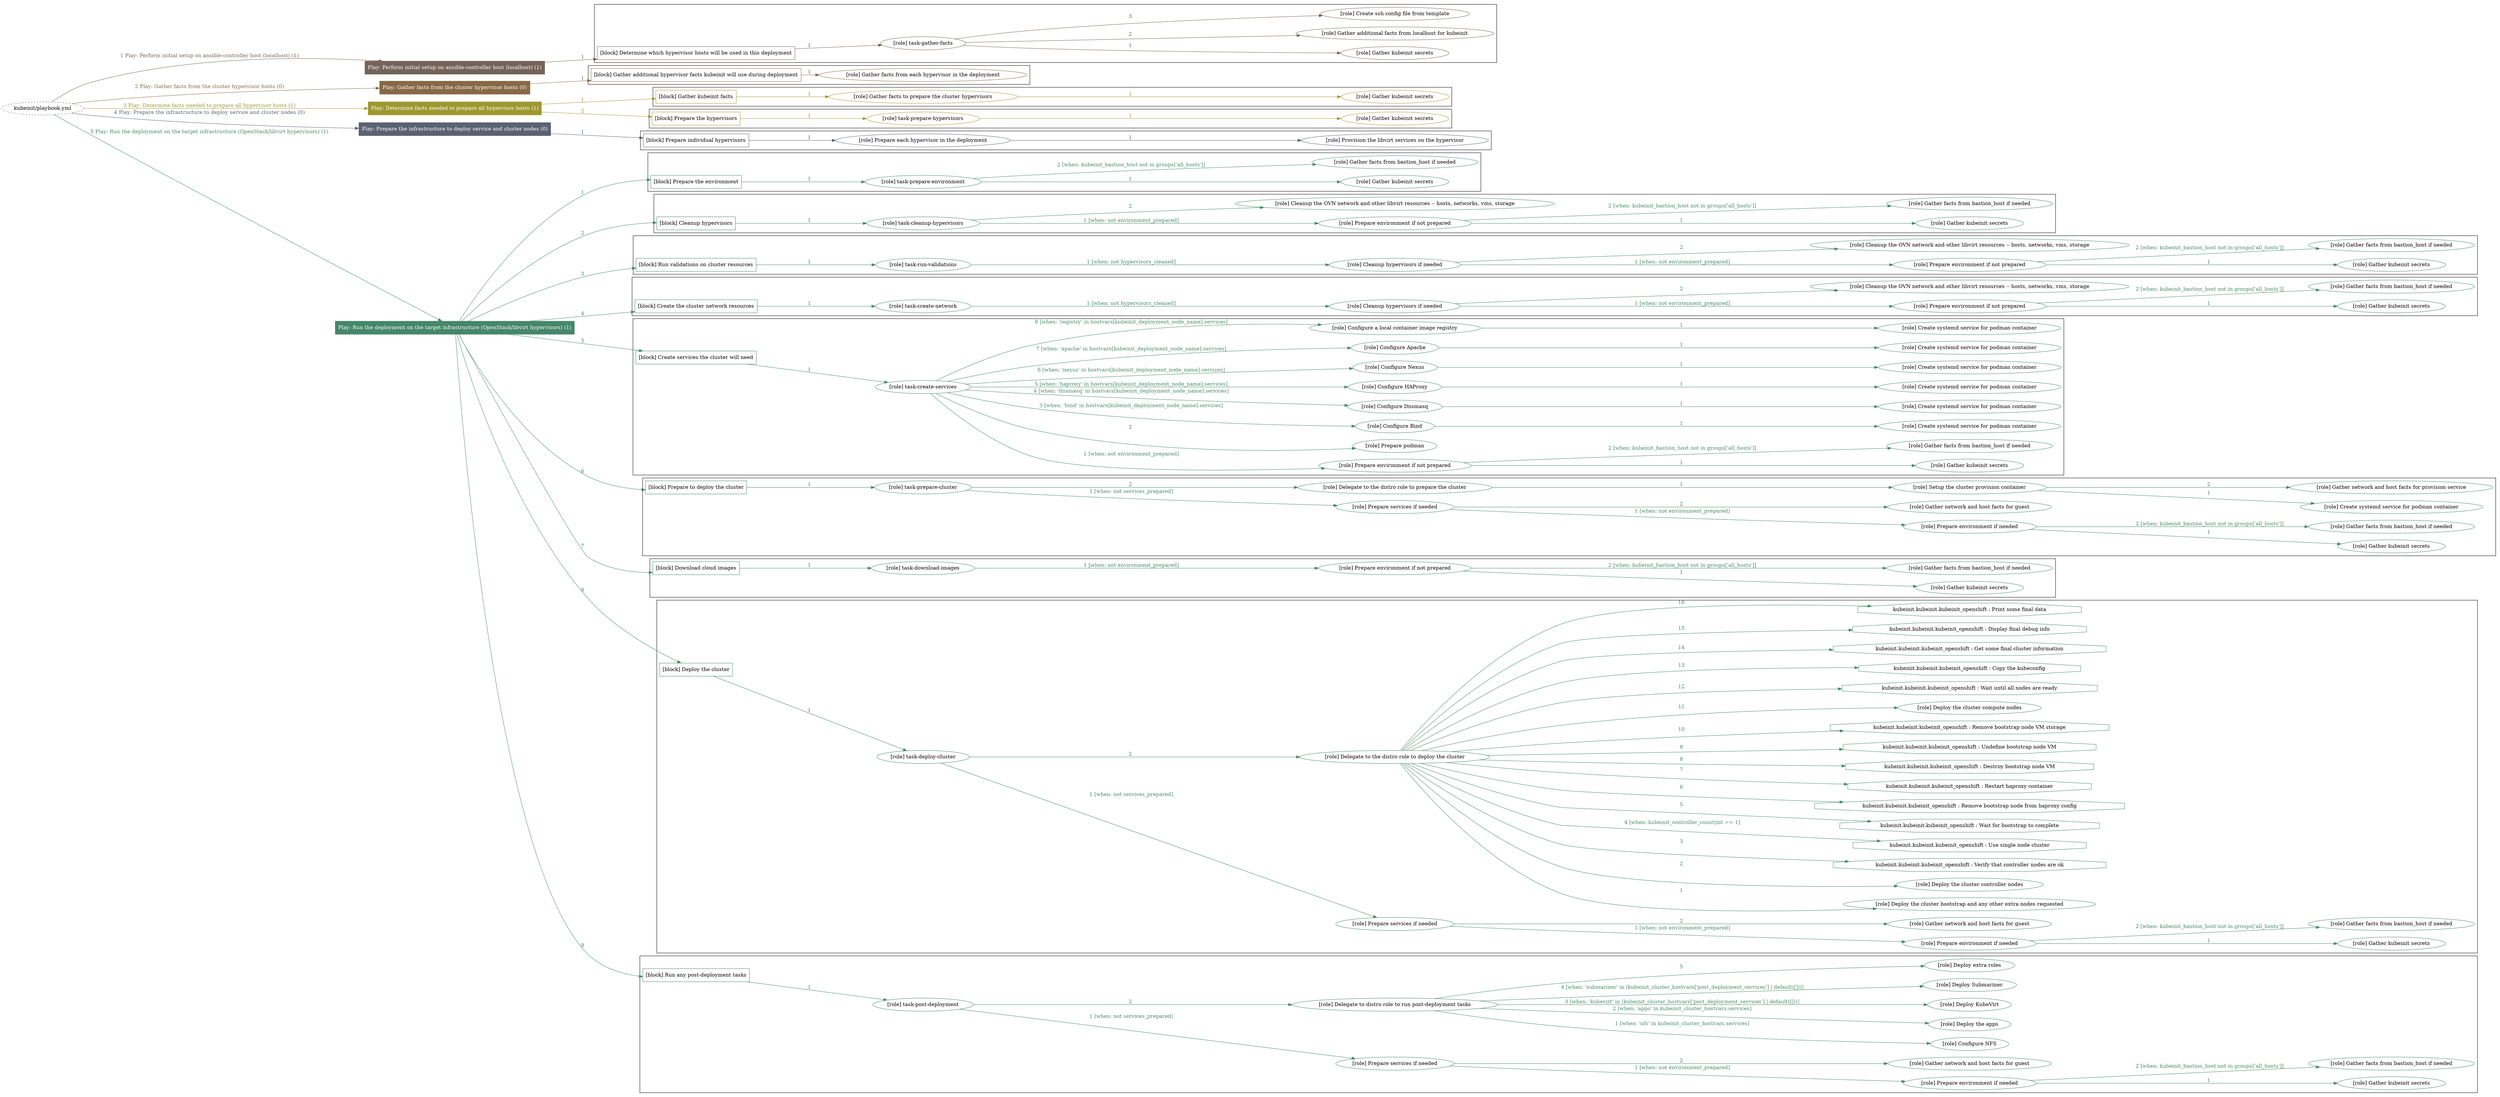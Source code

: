 digraph {
	graph [concentrate=true ordering=in rankdir=LR ratio=fill]
	edge [esep=5 sep=10]
	"kubeinit/playbook.yml" [URL="/home/runner/work/kubeinit/kubeinit/kubeinit/playbook.yml" id=playbook_da31b934 style=dotted]
	"kubeinit/playbook.yml" -> play_1d0203ab [label="1 Play: Perform initial setup on ansible-controller host (localhost) (1)" color="#746358" fontcolor="#746358" id=edge_play_1d0203ab labeltooltip="1 Play: Perform initial setup on ansible-controller host (localhost) (1)" tooltip="1 Play: Perform initial setup on ansible-controller host (localhost) (1)"]
	subgraph "Play: Perform initial setup on ansible-controller host (localhost) (1)" {
		play_1d0203ab [label="Play: Perform initial setup on ansible-controller host (localhost) (1)" URL="/home/runner/work/kubeinit/kubeinit/kubeinit/playbook.yml" color="#746358" fontcolor="#ffffff" id=play_1d0203ab shape=box style=filled tooltip=localhost]
		play_1d0203ab -> block_f257b428 [label=1 color="#746358" fontcolor="#746358" id=edge_block_f257b428 labeltooltip=1 tooltip=1]
		subgraph cluster_block_f257b428 {
			block_f257b428 [label="[block] Determine which hypervisor hosts will be used in this deployment" URL="/home/runner/work/kubeinit/kubeinit/kubeinit/playbook.yml" color="#746358" id=block_f257b428 labeltooltip="Determine which hypervisor hosts will be used in this deployment" shape=box tooltip="Determine which hypervisor hosts will be used in this deployment"]
			block_f257b428 -> role_758df5f3 [label="1 " color="#746358" fontcolor="#746358" id=edge_role_758df5f3 labeltooltip="1 " tooltip="1 "]
			subgraph "task-gather-facts" {
				role_758df5f3 [label="[role] task-gather-facts" URL="/home/runner/work/kubeinit/kubeinit/kubeinit/playbook.yml" color="#746358" id=role_758df5f3 tooltip="task-gather-facts"]
				role_758df5f3 -> role_bb95858b [label="1 " color="#746358" fontcolor="#746358" id=edge_role_bb95858b labeltooltip="1 " tooltip="1 "]
				subgraph "Gather kubeinit secrets" {
					role_bb95858b [label="[role] Gather kubeinit secrets" URL="/home/runner/.ansible/collections/ansible_collections/kubeinit/kubeinit/roles/kubeinit_prepare/tasks/build_hypervisors_group.yml" color="#746358" id=role_bb95858b tooltip="Gather kubeinit secrets"]
				}
				role_758df5f3 -> role_72565f92 [label="2 " color="#746358" fontcolor="#746358" id=edge_role_72565f92 labeltooltip="2 " tooltip="2 "]
				subgraph "Gather additional facts from localhost for kubeinit" {
					role_72565f92 [label="[role] Gather additional facts from localhost for kubeinit" URL="/home/runner/.ansible/collections/ansible_collections/kubeinit/kubeinit/roles/kubeinit_prepare/tasks/build_hypervisors_group.yml" color="#746358" id=role_72565f92 tooltip="Gather additional facts from localhost for kubeinit"]
				}
				role_758df5f3 -> role_5e441957 [label="3 " color="#746358" fontcolor="#746358" id=edge_role_5e441957 labeltooltip="3 " tooltip="3 "]
				subgraph "Create ssh config file from template" {
					role_5e441957 [label="[role] Create ssh config file from template" URL="/home/runner/.ansible/collections/ansible_collections/kubeinit/kubeinit/roles/kubeinit_prepare/tasks/build_hypervisors_group.yml" color="#746358" id=role_5e441957 tooltip="Create ssh config file from template"]
				}
			}
		}
	}
	"kubeinit/playbook.yml" -> play_ead19460 [label="2 Play: Gather facts from the cluster hypervisor hosts (0)" color="#876945" fontcolor="#876945" id=edge_play_ead19460 labeltooltip="2 Play: Gather facts from the cluster hypervisor hosts (0)" tooltip="2 Play: Gather facts from the cluster hypervisor hosts (0)"]
	subgraph "Play: Gather facts from the cluster hypervisor hosts (0)" {
		play_ead19460 [label="Play: Gather facts from the cluster hypervisor hosts (0)" URL="/home/runner/work/kubeinit/kubeinit/kubeinit/playbook.yml" color="#876945" fontcolor="#ffffff" id=play_ead19460 shape=box style=filled tooltip="Play: Gather facts from the cluster hypervisor hosts (0)"]
		play_ead19460 -> block_5b302a0c [label=1 color="#876945" fontcolor="#876945" id=edge_block_5b302a0c labeltooltip=1 tooltip=1]
		subgraph cluster_block_5b302a0c {
			block_5b302a0c [label="[block] Gather additional hypervisor facts kubeinit will use during deployment" URL="/home/runner/work/kubeinit/kubeinit/kubeinit/playbook.yml" color="#876945" id=block_5b302a0c labeltooltip="Gather additional hypervisor facts kubeinit will use during deployment" shape=box tooltip="Gather additional hypervisor facts kubeinit will use during deployment"]
			block_5b302a0c -> role_25859866 [label="1 " color="#876945" fontcolor="#876945" id=edge_role_25859866 labeltooltip="1 " tooltip="1 "]
			subgraph "Gather facts from each hypervisor in the deployment" {
				role_25859866 [label="[role] Gather facts from each hypervisor in the deployment" URL="/home/runner/work/kubeinit/kubeinit/kubeinit/playbook.yml" color="#876945" id=role_25859866 tooltip="Gather facts from each hypervisor in the deployment"]
			}
		}
	}
	"kubeinit/playbook.yml" -> play_dd91f87d [label="3 Play: Determine facts needed to prepare all hypervisor hosts (1)" color="#9d982f" fontcolor="#9d982f" id=edge_play_dd91f87d labeltooltip="3 Play: Determine facts needed to prepare all hypervisor hosts (1)" tooltip="3 Play: Determine facts needed to prepare all hypervisor hosts (1)"]
	subgraph "Play: Determine facts needed to prepare all hypervisor hosts (1)" {
		play_dd91f87d [label="Play: Determine facts needed to prepare all hypervisor hosts (1)" URL="/home/runner/work/kubeinit/kubeinit/kubeinit/playbook.yml" color="#9d982f" fontcolor="#ffffff" id=play_dd91f87d shape=box style=filled tooltip=localhost]
		play_dd91f87d -> block_fe0fd991 [label=1 color="#9d982f" fontcolor="#9d982f" id=edge_block_fe0fd991 labeltooltip=1 tooltip=1]
		subgraph cluster_block_fe0fd991 {
			block_fe0fd991 [label="[block] Gather kubeinit facts" URL="/home/runner/work/kubeinit/kubeinit/kubeinit/playbook.yml" color="#9d982f" id=block_fe0fd991 labeltooltip="Gather kubeinit facts" shape=box tooltip="Gather kubeinit facts"]
			block_fe0fd991 -> role_13d85ad9 [label="1 " color="#9d982f" fontcolor="#9d982f" id=edge_role_13d85ad9 labeltooltip="1 " tooltip="1 "]
			subgraph "Gather facts to prepare the cluster hypervisors" {
				role_13d85ad9 [label="[role] Gather facts to prepare the cluster hypervisors" URL="/home/runner/work/kubeinit/kubeinit/kubeinit/playbook.yml" color="#9d982f" id=role_13d85ad9 tooltip="Gather facts to prepare the cluster hypervisors"]
				role_13d85ad9 -> role_b30c59b6 [label="1 " color="#9d982f" fontcolor="#9d982f" id=edge_role_b30c59b6 labeltooltip="1 " tooltip="1 "]
				subgraph "Gather kubeinit secrets" {
					role_b30c59b6 [label="[role] Gather kubeinit secrets" URL="/home/runner/.ansible/collections/ansible_collections/kubeinit/kubeinit/roles/kubeinit_prepare/tasks/gather_kubeinit_facts.yml" color="#9d982f" id=role_b30c59b6 tooltip="Gather kubeinit secrets"]
				}
			}
		}
		play_dd91f87d -> block_06d70893 [label=2 color="#9d982f" fontcolor="#9d982f" id=edge_block_06d70893 labeltooltip=2 tooltip=2]
		subgraph cluster_block_06d70893 {
			block_06d70893 [label="[block] Prepare the hypervisors" URL="/home/runner/work/kubeinit/kubeinit/kubeinit/playbook.yml" color="#9d982f" id=block_06d70893 labeltooltip="Prepare the hypervisors" shape=box tooltip="Prepare the hypervisors"]
			block_06d70893 -> role_ae62e9ca [label="1 " color="#9d982f" fontcolor="#9d982f" id=edge_role_ae62e9ca labeltooltip="1 " tooltip="1 "]
			subgraph "task-prepare-hypervisors" {
				role_ae62e9ca [label="[role] task-prepare-hypervisors" URL="/home/runner/work/kubeinit/kubeinit/kubeinit/playbook.yml" color="#9d982f" id=role_ae62e9ca tooltip="task-prepare-hypervisors"]
				role_ae62e9ca -> role_68967fae [label="1 " color="#9d982f" fontcolor="#9d982f" id=edge_role_68967fae labeltooltip="1 " tooltip="1 "]
				subgraph "Gather kubeinit secrets" {
					role_68967fae [label="[role] Gather kubeinit secrets" URL="/home/runner/.ansible/collections/ansible_collections/kubeinit/kubeinit/roles/kubeinit_prepare/tasks/gather_kubeinit_facts.yml" color="#9d982f" id=role_68967fae tooltip="Gather kubeinit secrets"]
				}
			}
		}
	}
	"kubeinit/playbook.yml" -> play_5b8b183d [label="4 Play: Prepare the infrastructure to deploy service and cluster nodes (0)" color="#5a6272" fontcolor="#5a6272" id=edge_play_5b8b183d labeltooltip="4 Play: Prepare the infrastructure to deploy service and cluster nodes (0)" tooltip="4 Play: Prepare the infrastructure to deploy service and cluster nodes (0)"]
	subgraph "Play: Prepare the infrastructure to deploy service and cluster nodes (0)" {
		play_5b8b183d [label="Play: Prepare the infrastructure to deploy service and cluster nodes (0)" URL="/home/runner/work/kubeinit/kubeinit/kubeinit/playbook.yml" color="#5a6272" fontcolor="#ffffff" id=play_5b8b183d shape=box style=filled tooltip="Play: Prepare the infrastructure to deploy service and cluster nodes (0)"]
		play_5b8b183d -> block_e85f3102 [label=1 color="#5a6272" fontcolor="#5a6272" id=edge_block_e85f3102 labeltooltip=1 tooltip=1]
		subgraph cluster_block_e85f3102 {
			block_e85f3102 [label="[block] Prepare individual hypervisors" URL="/home/runner/work/kubeinit/kubeinit/kubeinit/playbook.yml" color="#5a6272" id=block_e85f3102 labeltooltip="Prepare individual hypervisors" shape=box tooltip="Prepare individual hypervisors"]
			block_e85f3102 -> role_07ba7392 [label="1 " color="#5a6272" fontcolor="#5a6272" id=edge_role_07ba7392 labeltooltip="1 " tooltip="1 "]
			subgraph "Prepare each hypervisor in the deployment" {
				role_07ba7392 [label="[role] Prepare each hypervisor in the deployment" URL="/home/runner/work/kubeinit/kubeinit/kubeinit/playbook.yml" color="#5a6272" id=role_07ba7392 tooltip="Prepare each hypervisor in the deployment"]
				role_07ba7392 -> role_624a264e [label="1 " color="#5a6272" fontcolor="#5a6272" id=edge_role_624a264e labeltooltip="1 " tooltip="1 "]
				subgraph "Provision the libvirt services on the hypervisor" {
					role_624a264e [label="[role] Provision the libvirt services on the hypervisor" URL="/home/runner/.ansible/collections/ansible_collections/kubeinit/kubeinit/roles/kubeinit_prepare/tasks/prepare_hypervisor.yml" color="#5a6272" id=role_624a264e tooltip="Provision the libvirt services on the hypervisor"]
				}
			}
		}
	}
	"kubeinit/playbook.yml" -> play_88a7a83b [label="5 Play: Run the deployment on the target infrastructure (OpenStack/libvirt hypervisors) (1)" color="#45876a" fontcolor="#45876a" id=edge_play_88a7a83b labeltooltip="5 Play: Run the deployment on the target infrastructure (OpenStack/libvirt hypervisors) (1)" tooltip="5 Play: Run the deployment on the target infrastructure (OpenStack/libvirt hypervisors) (1)"]
	subgraph "Play: Run the deployment on the target infrastructure (OpenStack/libvirt hypervisors) (1)" {
		play_88a7a83b [label="Play: Run the deployment on the target infrastructure (OpenStack/libvirt hypervisors) (1)" URL="/home/runner/work/kubeinit/kubeinit/kubeinit/playbook.yml" color="#45876a" fontcolor="#ffffff" id=play_88a7a83b shape=box style=filled tooltip=localhost]
		play_88a7a83b -> block_c7cebe25 [label=1 color="#45876a" fontcolor="#45876a" id=edge_block_c7cebe25 labeltooltip=1 tooltip=1]
		subgraph cluster_block_c7cebe25 {
			block_c7cebe25 [label="[block] Prepare the environment" URL="/home/runner/work/kubeinit/kubeinit/kubeinit/playbook.yml" color="#45876a" id=block_c7cebe25 labeltooltip="Prepare the environment" shape=box tooltip="Prepare the environment"]
			block_c7cebe25 -> role_8d4461d4 [label="1 " color="#45876a" fontcolor="#45876a" id=edge_role_8d4461d4 labeltooltip="1 " tooltip="1 "]
			subgraph "task-prepare-environment" {
				role_8d4461d4 [label="[role] task-prepare-environment" URL="/home/runner/work/kubeinit/kubeinit/kubeinit/playbook.yml" color="#45876a" id=role_8d4461d4 tooltip="task-prepare-environment"]
				role_8d4461d4 -> role_42c5a81e [label="1 " color="#45876a" fontcolor="#45876a" id=edge_role_42c5a81e labeltooltip="1 " tooltip="1 "]
				subgraph "Gather kubeinit secrets" {
					role_42c5a81e [label="[role] Gather kubeinit secrets" URL="/home/runner/.ansible/collections/ansible_collections/kubeinit/kubeinit/roles/kubeinit_prepare/tasks/gather_kubeinit_facts.yml" color="#45876a" id=role_42c5a81e tooltip="Gather kubeinit secrets"]
				}
				role_8d4461d4 -> role_a003cf89 [label="2 [when: kubeinit_bastion_host not in groups['all_hosts']]" color="#45876a" fontcolor="#45876a" id=edge_role_a003cf89 labeltooltip="2 [when: kubeinit_bastion_host not in groups['all_hosts']]" tooltip="2 [when: kubeinit_bastion_host not in groups['all_hosts']]"]
				subgraph "Gather facts from bastion_host if needed" {
					role_a003cf89 [label="[role] Gather facts from bastion_host if needed" URL="/home/runner/.ansible/collections/ansible_collections/kubeinit/kubeinit/roles/kubeinit_prepare/tasks/main.yml" color="#45876a" id=role_a003cf89 tooltip="Gather facts from bastion_host if needed"]
				}
			}
		}
		play_88a7a83b -> block_7fa454e2 [label=2 color="#45876a" fontcolor="#45876a" id=edge_block_7fa454e2 labeltooltip=2 tooltip=2]
		subgraph cluster_block_7fa454e2 {
			block_7fa454e2 [label="[block] Cleanup hypervisors" URL="/home/runner/work/kubeinit/kubeinit/kubeinit/playbook.yml" color="#45876a" id=block_7fa454e2 labeltooltip="Cleanup hypervisors" shape=box tooltip="Cleanup hypervisors"]
			block_7fa454e2 -> role_a67870de [label="1 " color="#45876a" fontcolor="#45876a" id=edge_role_a67870de labeltooltip="1 " tooltip="1 "]
			subgraph "task-cleanup-hypervisors" {
				role_a67870de [label="[role] task-cleanup-hypervisors" URL="/home/runner/work/kubeinit/kubeinit/kubeinit/playbook.yml" color="#45876a" id=role_a67870de tooltip="task-cleanup-hypervisors"]
				role_a67870de -> role_8f28aaf3 [label="1 [when: not environment_prepared]" color="#45876a" fontcolor="#45876a" id=edge_role_8f28aaf3 labeltooltip="1 [when: not environment_prepared]" tooltip="1 [when: not environment_prepared]"]
				subgraph "Prepare environment if not prepared" {
					role_8f28aaf3 [label="[role] Prepare environment if not prepared" URL="/home/runner/.ansible/collections/ansible_collections/kubeinit/kubeinit/roles/kubeinit_libvirt/tasks/cleanup_hypervisors.yml" color="#45876a" id=role_8f28aaf3 tooltip="Prepare environment if not prepared"]
					role_8f28aaf3 -> role_8a59d2cc [label="1 " color="#45876a" fontcolor="#45876a" id=edge_role_8a59d2cc labeltooltip="1 " tooltip="1 "]
					subgraph "Gather kubeinit secrets" {
						role_8a59d2cc [label="[role] Gather kubeinit secrets" URL="/home/runner/.ansible/collections/ansible_collections/kubeinit/kubeinit/roles/kubeinit_prepare/tasks/gather_kubeinit_facts.yml" color="#45876a" id=role_8a59d2cc tooltip="Gather kubeinit secrets"]
					}
					role_8f28aaf3 -> role_b80a4fae [label="2 [when: kubeinit_bastion_host not in groups['all_hosts']]" color="#45876a" fontcolor="#45876a" id=edge_role_b80a4fae labeltooltip="2 [when: kubeinit_bastion_host not in groups['all_hosts']]" tooltip="2 [when: kubeinit_bastion_host not in groups['all_hosts']]"]
					subgraph "Gather facts from bastion_host if needed" {
						role_b80a4fae [label="[role] Gather facts from bastion_host if needed" URL="/home/runner/.ansible/collections/ansible_collections/kubeinit/kubeinit/roles/kubeinit_prepare/tasks/main.yml" color="#45876a" id=role_b80a4fae tooltip="Gather facts from bastion_host if needed"]
					}
				}
				role_a67870de -> role_d1f1b82b [label="2 " color="#45876a" fontcolor="#45876a" id=edge_role_d1f1b82b labeltooltip="2 " tooltip="2 "]
				subgraph "Cleanup the OVN network and other libvirt resources -- hosts, networks, vms, storage" {
					role_d1f1b82b [label="[role] Cleanup the OVN network and other libvirt resources -- hosts, networks, vms, storage" URL="/home/runner/.ansible/collections/ansible_collections/kubeinit/kubeinit/roles/kubeinit_libvirt/tasks/cleanup_hypervisors.yml" color="#45876a" id=role_d1f1b82b tooltip="Cleanup the OVN network and other libvirt resources -- hosts, networks, vms, storage"]
				}
			}
		}
		play_88a7a83b -> block_7f9586bf [label=3 color="#45876a" fontcolor="#45876a" id=edge_block_7f9586bf labeltooltip=3 tooltip=3]
		subgraph cluster_block_7f9586bf {
			block_7f9586bf [label="[block] Run validations on cluster resources" URL="/home/runner/work/kubeinit/kubeinit/kubeinit/playbook.yml" color="#45876a" id=block_7f9586bf labeltooltip="Run validations on cluster resources" shape=box tooltip="Run validations on cluster resources"]
			block_7f9586bf -> role_54fa12ba [label="1 " color="#45876a" fontcolor="#45876a" id=edge_role_54fa12ba labeltooltip="1 " tooltip="1 "]
			subgraph "task-run-validations" {
				role_54fa12ba [label="[role] task-run-validations" URL="/home/runner/work/kubeinit/kubeinit/kubeinit/playbook.yml" color="#45876a" id=role_54fa12ba tooltip="task-run-validations"]
				role_54fa12ba -> role_0b58e497 [label="1 [when: not hypervisors_cleaned]" color="#45876a" fontcolor="#45876a" id=edge_role_0b58e497 labeltooltip="1 [when: not hypervisors_cleaned]" tooltip="1 [when: not hypervisors_cleaned]"]
				subgraph "Cleanup hypervisors if needed" {
					role_0b58e497 [label="[role] Cleanup hypervisors if needed" URL="/home/runner/.ansible/collections/ansible_collections/kubeinit/kubeinit/roles/kubeinit_validations/tasks/main.yml" color="#45876a" id=role_0b58e497 tooltip="Cleanup hypervisors if needed"]
					role_0b58e497 -> role_bb60655d [label="1 [when: not environment_prepared]" color="#45876a" fontcolor="#45876a" id=edge_role_bb60655d labeltooltip="1 [when: not environment_prepared]" tooltip="1 [when: not environment_prepared]"]
					subgraph "Prepare environment if not prepared" {
						role_bb60655d [label="[role] Prepare environment if not prepared" URL="/home/runner/.ansible/collections/ansible_collections/kubeinit/kubeinit/roles/kubeinit_libvirt/tasks/cleanup_hypervisors.yml" color="#45876a" id=role_bb60655d tooltip="Prepare environment if not prepared"]
						role_bb60655d -> role_bfdb6ca7 [label="1 " color="#45876a" fontcolor="#45876a" id=edge_role_bfdb6ca7 labeltooltip="1 " tooltip="1 "]
						subgraph "Gather kubeinit secrets" {
							role_bfdb6ca7 [label="[role] Gather kubeinit secrets" URL="/home/runner/.ansible/collections/ansible_collections/kubeinit/kubeinit/roles/kubeinit_prepare/tasks/gather_kubeinit_facts.yml" color="#45876a" id=role_bfdb6ca7 tooltip="Gather kubeinit secrets"]
						}
						role_bb60655d -> role_7c3e80ef [label="2 [when: kubeinit_bastion_host not in groups['all_hosts']]" color="#45876a" fontcolor="#45876a" id=edge_role_7c3e80ef labeltooltip="2 [when: kubeinit_bastion_host not in groups['all_hosts']]" tooltip="2 [when: kubeinit_bastion_host not in groups['all_hosts']]"]
						subgraph "Gather facts from bastion_host if needed" {
							role_7c3e80ef [label="[role] Gather facts from bastion_host if needed" URL="/home/runner/.ansible/collections/ansible_collections/kubeinit/kubeinit/roles/kubeinit_prepare/tasks/main.yml" color="#45876a" id=role_7c3e80ef tooltip="Gather facts from bastion_host if needed"]
						}
					}
					role_0b58e497 -> role_3b21ea08 [label="2 " color="#45876a" fontcolor="#45876a" id=edge_role_3b21ea08 labeltooltip="2 " tooltip="2 "]
					subgraph "Cleanup the OVN network and other libvirt resources -- hosts, networks, vms, storage" {
						role_3b21ea08 [label="[role] Cleanup the OVN network and other libvirt resources -- hosts, networks, vms, storage" URL="/home/runner/.ansible/collections/ansible_collections/kubeinit/kubeinit/roles/kubeinit_libvirt/tasks/cleanup_hypervisors.yml" color="#45876a" id=role_3b21ea08 tooltip="Cleanup the OVN network and other libvirt resources -- hosts, networks, vms, storage"]
					}
				}
			}
		}
		play_88a7a83b -> block_b17b0354 [label=4 color="#45876a" fontcolor="#45876a" id=edge_block_b17b0354 labeltooltip=4 tooltip=4]
		subgraph cluster_block_b17b0354 {
			block_b17b0354 [label="[block] Create the cluster network resources" URL="/home/runner/work/kubeinit/kubeinit/kubeinit/playbook.yml" color="#45876a" id=block_b17b0354 labeltooltip="Create the cluster network resources" shape=box tooltip="Create the cluster network resources"]
			block_b17b0354 -> role_840c30ca [label="1 " color="#45876a" fontcolor="#45876a" id=edge_role_840c30ca labeltooltip="1 " tooltip="1 "]
			subgraph "task-create-network" {
				role_840c30ca [label="[role] task-create-network" URL="/home/runner/work/kubeinit/kubeinit/kubeinit/playbook.yml" color="#45876a" id=role_840c30ca tooltip="task-create-network"]
				role_840c30ca -> role_209e6685 [label="1 [when: not hypervisors_cleaned]" color="#45876a" fontcolor="#45876a" id=edge_role_209e6685 labeltooltip="1 [when: not hypervisors_cleaned]" tooltip="1 [when: not hypervisors_cleaned]"]
				subgraph "Cleanup hypervisors if needed" {
					role_209e6685 [label="[role] Cleanup hypervisors if needed" URL="/home/runner/.ansible/collections/ansible_collections/kubeinit/kubeinit/roles/kubeinit_libvirt/tasks/create_network.yml" color="#45876a" id=role_209e6685 tooltip="Cleanup hypervisors if needed"]
					role_209e6685 -> role_0b15f716 [label="1 [when: not environment_prepared]" color="#45876a" fontcolor="#45876a" id=edge_role_0b15f716 labeltooltip="1 [when: not environment_prepared]" tooltip="1 [when: not environment_prepared]"]
					subgraph "Prepare environment if not prepared" {
						role_0b15f716 [label="[role] Prepare environment if not prepared" URL="/home/runner/.ansible/collections/ansible_collections/kubeinit/kubeinit/roles/kubeinit_libvirt/tasks/cleanup_hypervisors.yml" color="#45876a" id=role_0b15f716 tooltip="Prepare environment if not prepared"]
						role_0b15f716 -> role_3f438a71 [label="1 " color="#45876a" fontcolor="#45876a" id=edge_role_3f438a71 labeltooltip="1 " tooltip="1 "]
						subgraph "Gather kubeinit secrets" {
							role_3f438a71 [label="[role] Gather kubeinit secrets" URL="/home/runner/.ansible/collections/ansible_collections/kubeinit/kubeinit/roles/kubeinit_prepare/tasks/gather_kubeinit_facts.yml" color="#45876a" id=role_3f438a71 tooltip="Gather kubeinit secrets"]
						}
						role_0b15f716 -> role_6d15fd4b [label="2 [when: kubeinit_bastion_host not in groups['all_hosts']]" color="#45876a" fontcolor="#45876a" id=edge_role_6d15fd4b labeltooltip="2 [when: kubeinit_bastion_host not in groups['all_hosts']]" tooltip="2 [when: kubeinit_bastion_host not in groups['all_hosts']]"]
						subgraph "Gather facts from bastion_host if needed" {
							role_6d15fd4b [label="[role] Gather facts from bastion_host if needed" URL="/home/runner/.ansible/collections/ansible_collections/kubeinit/kubeinit/roles/kubeinit_prepare/tasks/main.yml" color="#45876a" id=role_6d15fd4b tooltip="Gather facts from bastion_host if needed"]
						}
					}
					role_209e6685 -> role_b9f0b56b [label="2 " color="#45876a" fontcolor="#45876a" id=edge_role_b9f0b56b labeltooltip="2 " tooltip="2 "]
					subgraph "Cleanup the OVN network and other libvirt resources -- hosts, networks, vms, storage" {
						role_b9f0b56b [label="[role] Cleanup the OVN network and other libvirt resources -- hosts, networks, vms, storage" URL="/home/runner/.ansible/collections/ansible_collections/kubeinit/kubeinit/roles/kubeinit_libvirt/tasks/cleanup_hypervisors.yml" color="#45876a" id=role_b9f0b56b tooltip="Cleanup the OVN network and other libvirt resources -- hosts, networks, vms, storage"]
					}
				}
			}
		}
		play_88a7a83b -> block_13c1428a [label=5 color="#45876a" fontcolor="#45876a" id=edge_block_13c1428a labeltooltip=5 tooltip=5]
		subgraph cluster_block_13c1428a {
			block_13c1428a [label="[block] Create services the cluster will need" URL="/home/runner/work/kubeinit/kubeinit/kubeinit/playbook.yml" color="#45876a" id=block_13c1428a labeltooltip="Create services the cluster will need" shape=box tooltip="Create services the cluster will need"]
			block_13c1428a -> role_7672e019 [label="1 " color="#45876a" fontcolor="#45876a" id=edge_role_7672e019 labeltooltip="1 " tooltip="1 "]
			subgraph "task-create-services" {
				role_7672e019 [label="[role] task-create-services" URL="/home/runner/work/kubeinit/kubeinit/kubeinit/playbook.yml" color="#45876a" id=role_7672e019 tooltip="task-create-services"]
				role_7672e019 -> role_734124ef [label="1 [when: not environment_prepared]" color="#45876a" fontcolor="#45876a" id=edge_role_734124ef labeltooltip="1 [when: not environment_prepared]" tooltip="1 [when: not environment_prepared]"]
				subgraph "Prepare environment if not prepared" {
					role_734124ef [label="[role] Prepare environment if not prepared" URL="/home/runner/.ansible/collections/ansible_collections/kubeinit/kubeinit/roles/kubeinit_services/tasks/main.yml" color="#45876a" id=role_734124ef tooltip="Prepare environment if not prepared"]
					role_734124ef -> role_c6a4b456 [label="1 " color="#45876a" fontcolor="#45876a" id=edge_role_c6a4b456 labeltooltip="1 " tooltip="1 "]
					subgraph "Gather kubeinit secrets" {
						role_c6a4b456 [label="[role] Gather kubeinit secrets" URL="/home/runner/.ansible/collections/ansible_collections/kubeinit/kubeinit/roles/kubeinit_prepare/tasks/gather_kubeinit_facts.yml" color="#45876a" id=role_c6a4b456 tooltip="Gather kubeinit secrets"]
					}
					role_734124ef -> role_4e8bad4d [label="2 [when: kubeinit_bastion_host not in groups['all_hosts']]" color="#45876a" fontcolor="#45876a" id=edge_role_4e8bad4d labeltooltip="2 [when: kubeinit_bastion_host not in groups['all_hosts']]" tooltip="2 [when: kubeinit_bastion_host not in groups['all_hosts']]"]
					subgraph "Gather facts from bastion_host if needed" {
						role_4e8bad4d [label="[role] Gather facts from bastion_host if needed" URL="/home/runner/.ansible/collections/ansible_collections/kubeinit/kubeinit/roles/kubeinit_prepare/tasks/main.yml" color="#45876a" id=role_4e8bad4d tooltip="Gather facts from bastion_host if needed"]
					}
				}
				role_7672e019 -> role_859fff97 [label="2 " color="#45876a" fontcolor="#45876a" id=edge_role_859fff97 labeltooltip="2 " tooltip="2 "]
				subgraph "Prepare podman" {
					role_859fff97 [label="[role] Prepare podman" URL="/home/runner/.ansible/collections/ansible_collections/kubeinit/kubeinit/roles/kubeinit_services/tasks/00_create_service_pod.yml" color="#45876a" id=role_859fff97 tooltip="Prepare podman"]
				}
				role_7672e019 -> role_f9be9391 [label="3 [when: 'bind' in hostvars[kubeinit_deployment_node_name].services]" color="#45876a" fontcolor="#45876a" id=edge_role_f9be9391 labeltooltip="3 [when: 'bind' in hostvars[kubeinit_deployment_node_name].services]" tooltip="3 [when: 'bind' in hostvars[kubeinit_deployment_node_name].services]"]
				subgraph "Configure Bind" {
					role_f9be9391 [label="[role] Configure Bind" URL="/home/runner/.ansible/collections/ansible_collections/kubeinit/kubeinit/roles/kubeinit_services/tasks/start_services_containers.yml" color="#45876a" id=role_f9be9391 tooltip="Configure Bind"]
					role_f9be9391 -> role_f1da80ca [label="1 " color="#45876a" fontcolor="#45876a" id=edge_role_f1da80ca labeltooltip="1 " tooltip="1 "]
					subgraph "Create systemd service for podman container" {
						role_f1da80ca [label="[role] Create systemd service for podman container" URL="/home/runner/.ansible/collections/ansible_collections/kubeinit/kubeinit/roles/kubeinit_bind/tasks/main.yml" color="#45876a" id=role_f1da80ca tooltip="Create systemd service for podman container"]
					}
				}
				role_7672e019 -> role_4293b393 [label="4 [when: 'dnsmasq' in hostvars[kubeinit_deployment_node_name].services]" color="#45876a" fontcolor="#45876a" id=edge_role_4293b393 labeltooltip="4 [when: 'dnsmasq' in hostvars[kubeinit_deployment_node_name].services]" tooltip="4 [when: 'dnsmasq' in hostvars[kubeinit_deployment_node_name].services]"]
				subgraph "Configure Dnsmasq" {
					role_4293b393 [label="[role] Configure Dnsmasq" URL="/home/runner/.ansible/collections/ansible_collections/kubeinit/kubeinit/roles/kubeinit_services/tasks/start_services_containers.yml" color="#45876a" id=role_4293b393 tooltip="Configure Dnsmasq"]
					role_4293b393 -> role_12c01eea [label="1 " color="#45876a" fontcolor="#45876a" id=edge_role_12c01eea labeltooltip="1 " tooltip="1 "]
					subgraph "Create systemd service for podman container" {
						role_12c01eea [label="[role] Create systemd service for podman container" URL="/home/runner/.ansible/collections/ansible_collections/kubeinit/kubeinit/roles/kubeinit_dnsmasq/tasks/main.yml" color="#45876a" id=role_12c01eea tooltip="Create systemd service for podman container"]
					}
				}
				role_7672e019 -> role_abf64d8c [label="5 [when: 'haproxy' in hostvars[kubeinit_deployment_node_name].services]" color="#45876a" fontcolor="#45876a" id=edge_role_abf64d8c labeltooltip="5 [when: 'haproxy' in hostvars[kubeinit_deployment_node_name].services]" tooltip="5 [when: 'haproxy' in hostvars[kubeinit_deployment_node_name].services]"]
				subgraph "Configure HAProxy" {
					role_abf64d8c [label="[role] Configure HAProxy" URL="/home/runner/.ansible/collections/ansible_collections/kubeinit/kubeinit/roles/kubeinit_services/tasks/start_services_containers.yml" color="#45876a" id=role_abf64d8c tooltip="Configure HAProxy"]
					role_abf64d8c -> role_413f52c3 [label="1 " color="#45876a" fontcolor="#45876a" id=edge_role_413f52c3 labeltooltip="1 " tooltip="1 "]
					subgraph "Create systemd service for podman container" {
						role_413f52c3 [label="[role] Create systemd service for podman container" URL="/home/runner/.ansible/collections/ansible_collections/kubeinit/kubeinit/roles/kubeinit_haproxy/tasks/main.yml" color="#45876a" id=role_413f52c3 tooltip="Create systemd service for podman container"]
					}
				}
				role_7672e019 -> role_4a07ca3e [label="6 [when: 'nexus' in hostvars[kubeinit_deployment_node_name].services]" color="#45876a" fontcolor="#45876a" id=edge_role_4a07ca3e labeltooltip="6 [when: 'nexus' in hostvars[kubeinit_deployment_node_name].services]" tooltip="6 [when: 'nexus' in hostvars[kubeinit_deployment_node_name].services]"]
				subgraph "Configure Nexus" {
					role_4a07ca3e [label="[role] Configure Nexus" URL="/home/runner/.ansible/collections/ansible_collections/kubeinit/kubeinit/roles/kubeinit_services/tasks/start_services_containers.yml" color="#45876a" id=role_4a07ca3e tooltip="Configure Nexus"]
					role_4a07ca3e -> role_9ee04617 [label="1 " color="#45876a" fontcolor="#45876a" id=edge_role_9ee04617 labeltooltip="1 " tooltip="1 "]
					subgraph "Create systemd service for podman container" {
						role_9ee04617 [label="[role] Create systemd service for podman container" URL="/home/runner/.ansible/collections/ansible_collections/kubeinit/kubeinit/roles/kubeinit_nexus/tasks/main.yml" color="#45876a" id=role_9ee04617 tooltip="Create systemd service for podman container"]
					}
				}
				role_7672e019 -> role_64909aea [label="7 [when: 'apache' in hostvars[kubeinit_deployment_node_name].services]" color="#45876a" fontcolor="#45876a" id=edge_role_64909aea labeltooltip="7 [when: 'apache' in hostvars[kubeinit_deployment_node_name].services]" tooltip="7 [when: 'apache' in hostvars[kubeinit_deployment_node_name].services]"]
				subgraph "Configure Apache" {
					role_64909aea [label="[role] Configure Apache" URL="/home/runner/.ansible/collections/ansible_collections/kubeinit/kubeinit/roles/kubeinit_services/tasks/start_services_containers.yml" color="#45876a" id=role_64909aea tooltip="Configure Apache"]
					role_64909aea -> role_d5fb584e [label="1 " color="#45876a" fontcolor="#45876a" id=edge_role_d5fb584e labeltooltip="1 " tooltip="1 "]
					subgraph "Create systemd service for podman container" {
						role_d5fb584e [label="[role] Create systemd service for podman container" URL="/home/runner/.ansible/collections/ansible_collections/kubeinit/kubeinit/roles/kubeinit_apache/tasks/main.yml" color="#45876a" id=role_d5fb584e tooltip="Create systemd service for podman container"]
					}
				}
				role_7672e019 -> role_3d5c3635 [label="8 [when: 'registry' in hostvars[kubeinit_deployment_node_name].services]" color="#45876a" fontcolor="#45876a" id=edge_role_3d5c3635 labeltooltip="8 [when: 'registry' in hostvars[kubeinit_deployment_node_name].services]" tooltip="8 [when: 'registry' in hostvars[kubeinit_deployment_node_name].services]"]
				subgraph "Configure a local container image registry" {
					role_3d5c3635 [label="[role] Configure a local container image registry" URL="/home/runner/.ansible/collections/ansible_collections/kubeinit/kubeinit/roles/kubeinit_services/tasks/start_services_containers.yml" color="#45876a" id=role_3d5c3635 tooltip="Configure a local container image registry"]
					role_3d5c3635 -> role_574b1714 [label="1 " color="#45876a" fontcolor="#45876a" id=edge_role_574b1714 labeltooltip="1 " tooltip="1 "]
					subgraph "Create systemd service for podman container" {
						role_574b1714 [label="[role] Create systemd service for podman container" URL="/home/runner/.ansible/collections/ansible_collections/kubeinit/kubeinit/roles/kubeinit_registry/tasks/main.yml" color="#45876a" id=role_574b1714 tooltip="Create systemd service for podman container"]
					}
				}
			}
		}
		play_88a7a83b -> block_ea9b2a9e [label=6 color="#45876a" fontcolor="#45876a" id=edge_block_ea9b2a9e labeltooltip=6 tooltip=6]
		subgraph cluster_block_ea9b2a9e {
			block_ea9b2a9e [label="[block] Prepare to deploy the cluster" URL="/home/runner/work/kubeinit/kubeinit/kubeinit/playbook.yml" color="#45876a" id=block_ea9b2a9e labeltooltip="Prepare to deploy the cluster" shape=box tooltip="Prepare to deploy the cluster"]
			block_ea9b2a9e -> role_586c6c41 [label="1 " color="#45876a" fontcolor="#45876a" id=edge_role_586c6c41 labeltooltip="1 " tooltip="1 "]
			subgraph "task-prepare-cluster" {
				role_586c6c41 [label="[role] task-prepare-cluster" URL="/home/runner/work/kubeinit/kubeinit/kubeinit/playbook.yml" color="#45876a" id=role_586c6c41 tooltip="task-prepare-cluster"]
				role_586c6c41 -> role_5561a72b [label="1 [when: not services_prepared]" color="#45876a" fontcolor="#45876a" id=edge_role_5561a72b labeltooltip="1 [when: not services_prepared]" tooltip="1 [when: not services_prepared]"]
				subgraph "Prepare services if needed" {
					role_5561a72b [label="[role] Prepare services if needed" URL="/home/runner/.ansible/collections/ansible_collections/kubeinit/kubeinit/roles/kubeinit_prepare/tasks/prepare_cluster.yml" color="#45876a" id=role_5561a72b tooltip="Prepare services if needed"]
					role_5561a72b -> role_99bcfe07 [label="1 [when: not environment_prepared]" color="#45876a" fontcolor="#45876a" id=edge_role_99bcfe07 labeltooltip="1 [when: not environment_prepared]" tooltip="1 [when: not environment_prepared]"]
					subgraph "Prepare environment if needed" {
						role_99bcfe07 [label="[role] Prepare environment if needed" URL="/home/runner/.ansible/collections/ansible_collections/kubeinit/kubeinit/roles/kubeinit_services/tasks/prepare_services.yml" color="#45876a" id=role_99bcfe07 tooltip="Prepare environment if needed"]
						role_99bcfe07 -> role_60e603fe [label="1 " color="#45876a" fontcolor="#45876a" id=edge_role_60e603fe labeltooltip="1 " tooltip="1 "]
						subgraph "Gather kubeinit secrets" {
							role_60e603fe [label="[role] Gather kubeinit secrets" URL="/home/runner/.ansible/collections/ansible_collections/kubeinit/kubeinit/roles/kubeinit_prepare/tasks/gather_kubeinit_facts.yml" color="#45876a" id=role_60e603fe tooltip="Gather kubeinit secrets"]
						}
						role_99bcfe07 -> role_1ae59577 [label="2 [when: kubeinit_bastion_host not in groups['all_hosts']]" color="#45876a" fontcolor="#45876a" id=edge_role_1ae59577 labeltooltip="2 [when: kubeinit_bastion_host not in groups['all_hosts']]" tooltip="2 [when: kubeinit_bastion_host not in groups['all_hosts']]"]
						subgraph "Gather facts from bastion_host if needed" {
							role_1ae59577 [label="[role] Gather facts from bastion_host if needed" URL="/home/runner/.ansible/collections/ansible_collections/kubeinit/kubeinit/roles/kubeinit_prepare/tasks/main.yml" color="#45876a" id=role_1ae59577 tooltip="Gather facts from bastion_host if needed"]
						}
					}
					role_5561a72b -> role_2cb3509f [label="2 " color="#45876a" fontcolor="#45876a" id=edge_role_2cb3509f labeltooltip="2 " tooltip="2 "]
					subgraph "Gather network and host facts for guest" {
						role_2cb3509f [label="[role] Gather network and host facts for guest" URL="/home/runner/.ansible/collections/ansible_collections/kubeinit/kubeinit/roles/kubeinit_services/tasks/prepare_services.yml" color="#45876a" id=role_2cb3509f tooltip="Gather network and host facts for guest"]
					}
				}
				role_586c6c41 -> role_fefb2540 [label="2 " color="#45876a" fontcolor="#45876a" id=edge_role_fefb2540 labeltooltip="2 " tooltip="2 "]
				subgraph "Delegate to the distro role to prepare the cluster" {
					role_fefb2540 [label="[role] Delegate to the distro role to prepare the cluster" URL="/home/runner/.ansible/collections/ansible_collections/kubeinit/kubeinit/roles/kubeinit_prepare/tasks/prepare_cluster.yml" color="#45876a" id=role_fefb2540 tooltip="Delegate to the distro role to prepare the cluster"]
					role_fefb2540 -> role_920ed6d6 [label="1 " color="#45876a" fontcolor="#45876a" id=edge_role_920ed6d6 labeltooltip="1 " tooltip="1 "]
					subgraph "Setup the cluster provision container" {
						role_920ed6d6 [label="[role] Setup the cluster provision container" URL="/home/runner/.ansible/collections/ansible_collections/kubeinit/kubeinit/roles/kubeinit_openshift/tasks/prepare_cluster.yml" color="#45876a" id=role_920ed6d6 tooltip="Setup the cluster provision container"]
						role_920ed6d6 -> role_1ec0bfbe [label="1 " color="#45876a" fontcolor="#45876a" id=edge_role_1ec0bfbe labeltooltip="1 " tooltip="1 "]
						subgraph "Create systemd service for podman container" {
							role_1ec0bfbe [label="[role] Create systemd service for podman container" URL="/home/runner/.ansible/collections/ansible_collections/kubeinit/kubeinit/roles/kubeinit_services/tasks/create_provision_container.yml" color="#45876a" id=role_1ec0bfbe tooltip="Create systemd service for podman container"]
						}
						role_920ed6d6 -> role_0ca08f10 [label="2 " color="#45876a" fontcolor="#45876a" id=edge_role_0ca08f10 labeltooltip="2 " tooltip="2 "]
						subgraph "Gather network and host facts for provision service" {
							role_0ca08f10 [label="[role] Gather network and host facts for provision service" URL="/home/runner/.ansible/collections/ansible_collections/kubeinit/kubeinit/roles/kubeinit_services/tasks/create_provision_container.yml" color="#45876a" id=role_0ca08f10 tooltip="Gather network and host facts for provision service"]
						}
					}
				}
			}
		}
		play_88a7a83b -> block_b674bba6 [label=7 color="#45876a" fontcolor="#45876a" id=edge_block_b674bba6 labeltooltip=7 tooltip=7]
		subgraph cluster_block_b674bba6 {
			block_b674bba6 [label="[block] Download cloud images" URL="/home/runner/work/kubeinit/kubeinit/kubeinit/playbook.yml" color="#45876a" id=block_b674bba6 labeltooltip="Download cloud images" shape=box tooltip="Download cloud images"]
			block_b674bba6 -> role_40d0c75b [label="1 " color="#45876a" fontcolor="#45876a" id=edge_role_40d0c75b labeltooltip="1 " tooltip="1 "]
			subgraph "task-download-images" {
				role_40d0c75b [label="[role] task-download-images" URL="/home/runner/work/kubeinit/kubeinit/kubeinit/playbook.yml" color="#45876a" id=role_40d0c75b tooltip="task-download-images"]
				role_40d0c75b -> role_0b1825e4 [label="1 [when: not environment_prepared]" color="#45876a" fontcolor="#45876a" id=edge_role_0b1825e4 labeltooltip="1 [when: not environment_prepared]" tooltip="1 [when: not environment_prepared]"]
				subgraph "Prepare environment if not prepared" {
					role_0b1825e4 [label="[role] Prepare environment if not prepared" URL="/home/runner/.ansible/collections/ansible_collections/kubeinit/kubeinit/roles/kubeinit_libvirt/tasks/download_cloud_images.yml" color="#45876a" id=role_0b1825e4 tooltip="Prepare environment if not prepared"]
					role_0b1825e4 -> role_142e572a [label="1 " color="#45876a" fontcolor="#45876a" id=edge_role_142e572a labeltooltip="1 " tooltip="1 "]
					subgraph "Gather kubeinit secrets" {
						role_142e572a [label="[role] Gather kubeinit secrets" URL="/home/runner/.ansible/collections/ansible_collections/kubeinit/kubeinit/roles/kubeinit_prepare/tasks/gather_kubeinit_facts.yml" color="#45876a" id=role_142e572a tooltip="Gather kubeinit secrets"]
					}
					role_0b1825e4 -> role_4048d88d [label="2 [when: kubeinit_bastion_host not in groups['all_hosts']]" color="#45876a" fontcolor="#45876a" id=edge_role_4048d88d labeltooltip="2 [when: kubeinit_bastion_host not in groups['all_hosts']]" tooltip="2 [when: kubeinit_bastion_host not in groups['all_hosts']]"]
					subgraph "Gather facts from bastion_host if needed" {
						role_4048d88d [label="[role] Gather facts from bastion_host if needed" URL="/home/runner/.ansible/collections/ansible_collections/kubeinit/kubeinit/roles/kubeinit_prepare/tasks/main.yml" color="#45876a" id=role_4048d88d tooltip="Gather facts from bastion_host if needed"]
					}
				}
			}
		}
		play_88a7a83b -> block_9f642457 [label=8 color="#45876a" fontcolor="#45876a" id=edge_block_9f642457 labeltooltip=8 tooltip=8]
		subgraph cluster_block_9f642457 {
			block_9f642457 [label="[block] Deploy the cluster" URL="/home/runner/work/kubeinit/kubeinit/kubeinit/playbook.yml" color="#45876a" id=block_9f642457 labeltooltip="Deploy the cluster" shape=box tooltip="Deploy the cluster"]
			block_9f642457 -> role_64947d68 [label="1 " color="#45876a" fontcolor="#45876a" id=edge_role_64947d68 labeltooltip="1 " tooltip="1 "]
			subgraph "task-deploy-cluster" {
				role_64947d68 [label="[role] task-deploy-cluster" URL="/home/runner/work/kubeinit/kubeinit/kubeinit/playbook.yml" color="#45876a" id=role_64947d68 tooltip="task-deploy-cluster"]
				role_64947d68 -> role_ea6483a2 [label="1 [when: not services_prepared]" color="#45876a" fontcolor="#45876a" id=edge_role_ea6483a2 labeltooltip="1 [when: not services_prepared]" tooltip="1 [when: not services_prepared]"]
				subgraph "Prepare services if needed" {
					role_ea6483a2 [label="[role] Prepare services if needed" URL="/home/runner/.ansible/collections/ansible_collections/kubeinit/kubeinit/roles/kubeinit_prepare/tasks/deploy_cluster.yml" color="#45876a" id=role_ea6483a2 tooltip="Prepare services if needed"]
					role_ea6483a2 -> role_d1881f26 [label="1 [when: not environment_prepared]" color="#45876a" fontcolor="#45876a" id=edge_role_d1881f26 labeltooltip="1 [when: not environment_prepared]" tooltip="1 [when: not environment_prepared]"]
					subgraph "Prepare environment if needed" {
						role_d1881f26 [label="[role] Prepare environment if needed" URL="/home/runner/.ansible/collections/ansible_collections/kubeinit/kubeinit/roles/kubeinit_services/tasks/prepare_services.yml" color="#45876a" id=role_d1881f26 tooltip="Prepare environment if needed"]
						role_d1881f26 -> role_bc26df8c [label="1 " color="#45876a" fontcolor="#45876a" id=edge_role_bc26df8c labeltooltip="1 " tooltip="1 "]
						subgraph "Gather kubeinit secrets" {
							role_bc26df8c [label="[role] Gather kubeinit secrets" URL="/home/runner/.ansible/collections/ansible_collections/kubeinit/kubeinit/roles/kubeinit_prepare/tasks/gather_kubeinit_facts.yml" color="#45876a" id=role_bc26df8c tooltip="Gather kubeinit secrets"]
						}
						role_d1881f26 -> role_088e8d04 [label="2 [when: kubeinit_bastion_host not in groups['all_hosts']]" color="#45876a" fontcolor="#45876a" id=edge_role_088e8d04 labeltooltip="2 [when: kubeinit_bastion_host not in groups['all_hosts']]" tooltip="2 [when: kubeinit_bastion_host not in groups['all_hosts']]"]
						subgraph "Gather facts from bastion_host if needed" {
							role_088e8d04 [label="[role] Gather facts from bastion_host if needed" URL="/home/runner/.ansible/collections/ansible_collections/kubeinit/kubeinit/roles/kubeinit_prepare/tasks/main.yml" color="#45876a" id=role_088e8d04 tooltip="Gather facts from bastion_host if needed"]
						}
					}
					role_ea6483a2 -> role_2b8fab14 [label="2 " color="#45876a" fontcolor="#45876a" id=edge_role_2b8fab14 labeltooltip="2 " tooltip="2 "]
					subgraph "Gather network and host facts for guest" {
						role_2b8fab14 [label="[role] Gather network and host facts for guest" URL="/home/runner/.ansible/collections/ansible_collections/kubeinit/kubeinit/roles/kubeinit_services/tasks/prepare_services.yml" color="#45876a" id=role_2b8fab14 tooltip="Gather network and host facts for guest"]
					}
				}
				role_64947d68 -> role_d5bb0dab [label="2 " color="#45876a" fontcolor="#45876a" id=edge_role_d5bb0dab labeltooltip="2 " tooltip="2 "]
				subgraph "Delegate to the distro role to deploy the cluster" {
					role_d5bb0dab [label="[role] Delegate to the distro role to deploy the cluster" URL="/home/runner/.ansible/collections/ansible_collections/kubeinit/kubeinit/roles/kubeinit_prepare/tasks/deploy_cluster.yml" color="#45876a" id=role_d5bb0dab tooltip="Delegate to the distro role to deploy the cluster"]
					role_d5bb0dab -> role_df2ad7a5 [label="1 " color="#45876a" fontcolor="#45876a" id=edge_role_df2ad7a5 labeltooltip="1 " tooltip="1 "]
					subgraph "Deploy the cluster bootstrap and any other extra nodes requested" {
						role_df2ad7a5 [label="[role] Deploy the cluster bootstrap and any other extra nodes requested" URL="/home/runner/.ansible/collections/ansible_collections/kubeinit/kubeinit/roles/kubeinit_openshift/tasks/main.yml" color="#45876a" id=role_df2ad7a5 tooltip="Deploy the cluster bootstrap and any other extra nodes requested"]
					}
					role_d5bb0dab -> role_4ef7f074 [label="2 " color="#45876a" fontcolor="#45876a" id=edge_role_4ef7f074 labeltooltip="2 " tooltip="2 "]
					subgraph "Deploy the cluster controller nodes" {
						role_4ef7f074 [label="[role] Deploy the cluster controller nodes" URL="/home/runner/.ansible/collections/ansible_collections/kubeinit/kubeinit/roles/kubeinit_openshift/tasks/main.yml" color="#45876a" id=role_4ef7f074 tooltip="Deploy the cluster controller nodes"]
					}
					task_211c2980 [label="kubeinit.kubeinit.kubeinit_openshift : Verify that controller nodes are ok" URL="/home/runner/.ansible/collections/ansible_collections/kubeinit/kubeinit/roles/kubeinit_openshift/tasks/main.yml" color="#45876a" id=task_211c2980 shape=octagon tooltip="kubeinit.kubeinit.kubeinit_openshift : Verify that controller nodes are ok"]
					role_d5bb0dab -> task_211c2980 [label="3 " color="#45876a" fontcolor="#45876a" id=edge_task_211c2980 labeltooltip="3 " tooltip="3 "]
					task_29aaf2be [label="kubeinit.kubeinit.kubeinit_openshift : Use single node cluster" URL="/home/runner/.ansible/collections/ansible_collections/kubeinit/kubeinit/roles/kubeinit_openshift/tasks/main.yml" color="#45876a" id=task_29aaf2be shape=octagon tooltip="kubeinit.kubeinit.kubeinit_openshift : Use single node cluster"]
					role_d5bb0dab -> task_29aaf2be [label="4 [when: kubeinit_controller_count|int == 1]" color="#45876a" fontcolor="#45876a" id=edge_task_29aaf2be labeltooltip="4 [when: kubeinit_controller_count|int == 1]" tooltip="4 [when: kubeinit_controller_count|int == 1]"]
					task_77d66ec7 [label="kubeinit.kubeinit.kubeinit_openshift : Wait for bootstrap to complete" URL="/home/runner/.ansible/collections/ansible_collections/kubeinit/kubeinit/roles/kubeinit_openshift/tasks/main.yml" color="#45876a" id=task_77d66ec7 shape=octagon tooltip="kubeinit.kubeinit.kubeinit_openshift : Wait for bootstrap to complete"]
					role_d5bb0dab -> task_77d66ec7 [label="5 " color="#45876a" fontcolor="#45876a" id=edge_task_77d66ec7 labeltooltip="5 " tooltip="5 "]
					task_4e883326 [label="kubeinit.kubeinit.kubeinit_openshift : Remove bootstrap node from haproxy config" URL="/home/runner/.ansible/collections/ansible_collections/kubeinit/kubeinit/roles/kubeinit_openshift/tasks/main.yml" color="#45876a" id=task_4e883326 shape=octagon tooltip="kubeinit.kubeinit.kubeinit_openshift : Remove bootstrap node from haproxy config"]
					role_d5bb0dab -> task_4e883326 [label="6 " color="#45876a" fontcolor="#45876a" id=edge_task_4e883326 labeltooltip="6 " tooltip="6 "]
					task_8c290650 [label="kubeinit.kubeinit.kubeinit_openshift : Restart haproxy container" URL="/home/runner/.ansible/collections/ansible_collections/kubeinit/kubeinit/roles/kubeinit_openshift/tasks/main.yml" color="#45876a" id=task_8c290650 shape=octagon tooltip="kubeinit.kubeinit.kubeinit_openshift : Restart haproxy container"]
					role_d5bb0dab -> task_8c290650 [label="7 " color="#45876a" fontcolor="#45876a" id=edge_task_8c290650 labeltooltip="7 " tooltip="7 "]
					task_b0ad3ac3 [label="kubeinit.kubeinit.kubeinit_openshift : Destroy bootstrap node VM" URL="/home/runner/.ansible/collections/ansible_collections/kubeinit/kubeinit/roles/kubeinit_openshift/tasks/main.yml" color="#45876a" id=task_b0ad3ac3 shape=octagon tooltip="kubeinit.kubeinit.kubeinit_openshift : Destroy bootstrap node VM"]
					role_d5bb0dab -> task_b0ad3ac3 [label="8 " color="#45876a" fontcolor="#45876a" id=edge_task_b0ad3ac3 labeltooltip="8 " tooltip="8 "]
					task_29c54dea [label="kubeinit.kubeinit.kubeinit_openshift : Undefine bootstrap node VM" URL="/home/runner/.ansible/collections/ansible_collections/kubeinit/kubeinit/roles/kubeinit_openshift/tasks/main.yml" color="#45876a" id=task_29c54dea shape=octagon tooltip="kubeinit.kubeinit.kubeinit_openshift : Undefine bootstrap node VM"]
					role_d5bb0dab -> task_29c54dea [label="9 " color="#45876a" fontcolor="#45876a" id=edge_task_29c54dea labeltooltip="9 " tooltip="9 "]
					task_5e4d4dae [label="kubeinit.kubeinit.kubeinit_openshift : Remove bootstrap node VM storage" URL="/home/runner/.ansible/collections/ansible_collections/kubeinit/kubeinit/roles/kubeinit_openshift/tasks/main.yml" color="#45876a" id=task_5e4d4dae shape=octagon tooltip="kubeinit.kubeinit.kubeinit_openshift : Remove bootstrap node VM storage"]
					role_d5bb0dab -> task_5e4d4dae [label="10 " color="#45876a" fontcolor="#45876a" id=edge_task_5e4d4dae labeltooltip="10 " tooltip="10 "]
					role_d5bb0dab -> role_9e7b4ea2 [label="11 " color="#45876a" fontcolor="#45876a" id=edge_role_9e7b4ea2 labeltooltip="11 " tooltip="11 "]
					subgraph "Deploy the cluster compute nodes" {
						role_9e7b4ea2 [label="[role] Deploy the cluster compute nodes" URL="/home/runner/.ansible/collections/ansible_collections/kubeinit/kubeinit/roles/kubeinit_openshift/tasks/main.yml" color="#45876a" id=role_9e7b4ea2 tooltip="Deploy the cluster compute nodes"]
					}
					task_735a209a [label="kubeinit.kubeinit.kubeinit_openshift : Wait until all nodes are ready" URL="/home/runner/.ansible/collections/ansible_collections/kubeinit/kubeinit/roles/kubeinit_openshift/tasks/main.yml" color="#45876a" id=task_735a209a shape=octagon tooltip="kubeinit.kubeinit.kubeinit_openshift : Wait until all nodes are ready"]
					role_d5bb0dab -> task_735a209a [label="12 " color="#45876a" fontcolor="#45876a" id=edge_task_735a209a labeltooltip="12 " tooltip="12 "]
					task_22975f1d [label="kubeinit.kubeinit.kubeinit_openshift : Copy the kubeconfig" URL="/home/runner/.ansible/collections/ansible_collections/kubeinit/kubeinit/roles/kubeinit_openshift/tasks/main.yml" color="#45876a" id=task_22975f1d shape=octagon tooltip="kubeinit.kubeinit.kubeinit_openshift : Copy the kubeconfig"]
					role_d5bb0dab -> task_22975f1d [label="13 " color="#45876a" fontcolor="#45876a" id=edge_task_22975f1d labeltooltip="13 " tooltip="13 "]
					task_585d2135 [label="kubeinit.kubeinit.kubeinit_openshift : Get some final cluster information" URL="/home/runner/.ansible/collections/ansible_collections/kubeinit/kubeinit/roles/kubeinit_openshift/tasks/main.yml" color="#45876a" id=task_585d2135 shape=octagon tooltip="kubeinit.kubeinit.kubeinit_openshift : Get some final cluster information"]
					role_d5bb0dab -> task_585d2135 [label="14 " color="#45876a" fontcolor="#45876a" id=edge_task_585d2135 labeltooltip="14 " tooltip="14 "]
					task_3b45f68c [label="kubeinit.kubeinit.kubeinit_openshift : Display final debug info" URL="/home/runner/.ansible/collections/ansible_collections/kubeinit/kubeinit/roles/kubeinit_openshift/tasks/main.yml" color="#45876a" id=task_3b45f68c shape=octagon tooltip="kubeinit.kubeinit.kubeinit_openshift : Display final debug info"]
					role_d5bb0dab -> task_3b45f68c [label="15 " color="#45876a" fontcolor="#45876a" id=edge_task_3b45f68c labeltooltip="15 " tooltip="15 "]
					task_deb060f1 [label="kubeinit.kubeinit.kubeinit_openshift : Print some final data" URL="/home/runner/.ansible/collections/ansible_collections/kubeinit/kubeinit/roles/kubeinit_openshift/tasks/main.yml" color="#45876a" id=task_deb060f1 shape=octagon tooltip="kubeinit.kubeinit.kubeinit_openshift : Print some final data"]
					role_d5bb0dab -> task_deb060f1 [label="16 " color="#45876a" fontcolor="#45876a" id=edge_task_deb060f1 labeltooltip="16 " tooltip="16 "]
				}
			}
		}
		play_88a7a83b -> block_2c4051c7 [label=9 color="#45876a" fontcolor="#45876a" id=edge_block_2c4051c7 labeltooltip=9 tooltip=9]
		subgraph cluster_block_2c4051c7 {
			block_2c4051c7 [label="[block] Run any post-deployment tasks" URL="/home/runner/work/kubeinit/kubeinit/kubeinit/playbook.yml" color="#45876a" id=block_2c4051c7 labeltooltip="Run any post-deployment tasks" shape=box tooltip="Run any post-deployment tasks"]
			block_2c4051c7 -> role_ecad8283 [label="1 " color="#45876a" fontcolor="#45876a" id=edge_role_ecad8283 labeltooltip="1 " tooltip="1 "]
			subgraph "task-post-deployment" {
				role_ecad8283 [label="[role] task-post-deployment" URL="/home/runner/work/kubeinit/kubeinit/kubeinit/playbook.yml" color="#45876a" id=role_ecad8283 tooltip="task-post-deployment"]
				role_ecad8283 -> role_9aacee9f [label="1 [when: not services_prepared]" color="#45876a" fontcolor="#45876a" id=edge_role_9aacee9f labeltooltip="1 [when: not services_prepared]" tooltip="1 [when: not services_prepared]"]
				subgraph "Prepare services if needed" {
					role_9aacee9f [label="[role] Prepare services if needed" URL="/home/runner/.ansible/collections/ansible_collections/kubeinit/kubeinit/roles/kubeinit_prepare/tasks/post_deployment.yml" color="#45876a" id=role_9aacee9f tooltip="Prepare services if needed"]
					role_9aacee9f -> role_b4ff20f5 [label="1 [when: not environment_prepared]" color="#45876a" fontcolor="#45876a" id=edge_role_b4ff20f5 labeltooltip="1 [when: not environment_prepared]" tooltip="1 [when: not environment_prepared]"]
					subgraph "Prepare environment if needed" {
						role_b4ff20f5 [label="[role] Prepare environment if needed" URL="/home/runner/.ansible/collections/ansible_collections/kubeinit/kubeinit/roles/kubeinit_services/tasks/prepare_services.yml" color="#45876a" id=role_b4ff20f5 tooltip="Prepare environment if needed"]
						role_b4ff20f5 -> role_86385f35 [label="1 " color="#45876a" fontcolor="#45876a" id=edge_role_86385f35 labeltooltip="1 " tooltip="1 "]
						subgraph "Gather kubeinit secrets" {
							role_86385f35 [label="[role] Gather kubeinit secrets" URL="/home/runner/.ansible/collections/ansible_collections/kubeinit/kubeinit/roles/kubeinit_prepare/tasks/gather_kubeinit_facts.yml" color="#45876a" id=role_86385f35 tooltip="Gather kubeinit secrets"]
						}
						role_b4ff20f5 -> role_183e4052 [label="2 [when: kubeinit_bastion_host not in groups['all_hosts']]" color="#45876a" fontcolor="#45876a" id=edge_role_183e4052 labeltooltip="2 [when: kubeinit_bastion_host not in groups['all_hosts']]" tooltip="2 [when: kubeinit_bastion_host not in groups['all_hosts']]"]
						subgraph "Gather facts from bastion_host if needed" {
							role_183e4052 [label="[role] Gather facts from bastion_host if needed" URL="/home/runner/.ansible/collections/ansible_collections/kubeinit/kubeinit/roles/kubeinit_prepare/tasks/main.yml" color="#45876a" id=role_183e4052 tooltip="Gather facts from bastion_host if needed"]
						}
					}
					role_9aacee9f -> role_c8fb1eb7 [label="2 " color="#45876a" fontcolor="#45876a" id=edge_role_c8fb1eb7 labeltooltip="2 " tooltip="2 "]
					subgraph "Gather network and host facts for guest" {
						role_c8fb1eb7 [label="[role] Gather network and host facts for guest" URL="/home/runner/.ansible/collections/ansible_collections/kubeinit/kubeinit/roles/kubeinit_services/tasks/prepare_services.yml" color="#45876a" id=role_c8fb1eb7 tooltip="Gather network and host facts for guest"]
					}
				}
				role_ecad8283 -> role_7d35c23f [label="2 " color="#45876a" fontcolor="#45876a" id=edge_role_7d35c23f labeltooltip="2 " tooltip="2 "]
				subgraph "Delegate to distro role to run post-deployment tasks" {
					role_7d35c23f [label="[role] Delegate to distro role to run post-deployment tasks" URL="/home/runner/.ansible/collections/ansible_collections/kubeinit/kubeinit/roles/kubeinit_prepare/tasks/post_deployment.yml" color="#45876a" id=role_7d35c23f tooltip="Delegate to distro role to run post-deployment tasks"]
					role_7d35c23f -> role_46d944d6 [label="1 [when: 'nfs' in kubeinit_cluster_hostvars.services]" color="#45876a" fontcolor="#45876a" id=edge_role_46d944d6 labeltooltip="1 [when: 'nfs' in kubeinit_cluster_hostvars.services]" tooltip="1 [when: 'nfs' in kubeinit_cluster_hostvars.services]"]
					subgraph "Configure NFS" {
						role_46d944d6 [label="[role] Configure NFS" URL="/home/runner/.ansible/collections/ansible_collections/kubeinit/kubeinit/roles/kubeinit_openshift/tasks/post_deployment_tasks.yml" color="#45876a" id=role_46d944d6 tooltip="Configure NFS"]
					}
					role_7d35c23f -> role_a8e5d5a9 [label="2 [when: 'apps' in kubeinit_cluster_hostvars.services]" color="#45876a" fontcolor="#45876a" id=edge_role_a8e5d5a9 labeltooltip="2 [when: 'apps' in kubeinit_cluster_hostvars.services]" tooltip="2 [when: 'apps' in kubeinit_cluster_hostvars.services]"]
					subgraph "Deploy the apps" {
						role_a8e5d5a9 [label="[role] Deploy the apps" URL="/home/runner/.ansible/collections/ansible_collections/kubeinit/kubeinit/roles/kubeinit_openshift/tasks/post_deployment_tasks.yml" color="#45876a" id=role_a8e5d5a9 tooltip="Deploy the apps"]
					}
					role_7d35c23f -> role_edf3d651 [label="3 [when: 'kubevirt' in (kubeinit_cluster_hostvars['post_deployment_services'] | default([]))]" color="#45876a" fontcolor="#45876a" id=edge_role_edf3d651 labeltooltip="3 [when: 'kubevirt' in (kubeinit_cluster_hostvars['post_deployment_services'] | default([]))]" tooltip="3 [when: 'kubevirt' in (kubeinit_cluster_hostvars['post_deployment_services'] | default([]))]"]
					subgraph "Deploy KubeVirt" {
						role_edf3d651 [label="[role] Deploy KubeVirt" URL="/home/runner/.ansible/collections/ansible_collections/kubeinit/kubeinit/roles/kubeinit_openshift/tasks/post_deployment_tasks.yml" color="#45876a" id=role_edf3d651 tooltip="Deploy KubeVirt"]
					}
					role_7d35c23f -> role_10ed7ba5 [label="4 [when: 'submariner' in (kubeinit_cluster_hostvars['post_deployment_services'] | default([]))]" color="#45876a" fontcolor="#45876a" id=edge_role_10ed7ba5 labeltooltip="4 [when: 'submariner' in (kubeinit_cluster_hostvars['post_deployment_services'] | default([]))]" tooltip="4 [when: 'submariner' in (kubeinit_cluster_hostvars['post_deployment_services'] | default([]))]"]
					subgraph "Deploy Submariner" {
						role_10ed7ba5 [label="[role] Deploy Submariner" URL="/home/runner/.ansible/collections/ansible_collections/kubeinit/kubeinit/roles/kubeinit_openshift/tasks/post_deployment_tasks.yml" color="#45876a" id=role_10ed7ba5 tooltip="Deploy Submariner"]
					}
					role_7d35c23f -> role_10316e8c [label="5 " color="#45876a" fontcolor="#45876a" id=edge_role_10316e8c labeltooltip="5 " tooltip="5 "]
					subgraph "Deploy extra roles" {
						role_10316e8c [label="[role] Deploy extra roles" URL="/home/runner/.ansible/collections/ansible_collections/kubeinit/kubeinit/roles/kubeinit_openshift/tasks/post_deployment_tasks.yml" color="#45876a" id=role_10316e8c tooltip="Deploy extra roles"]
					}
				}
			}
		}
	}
}
